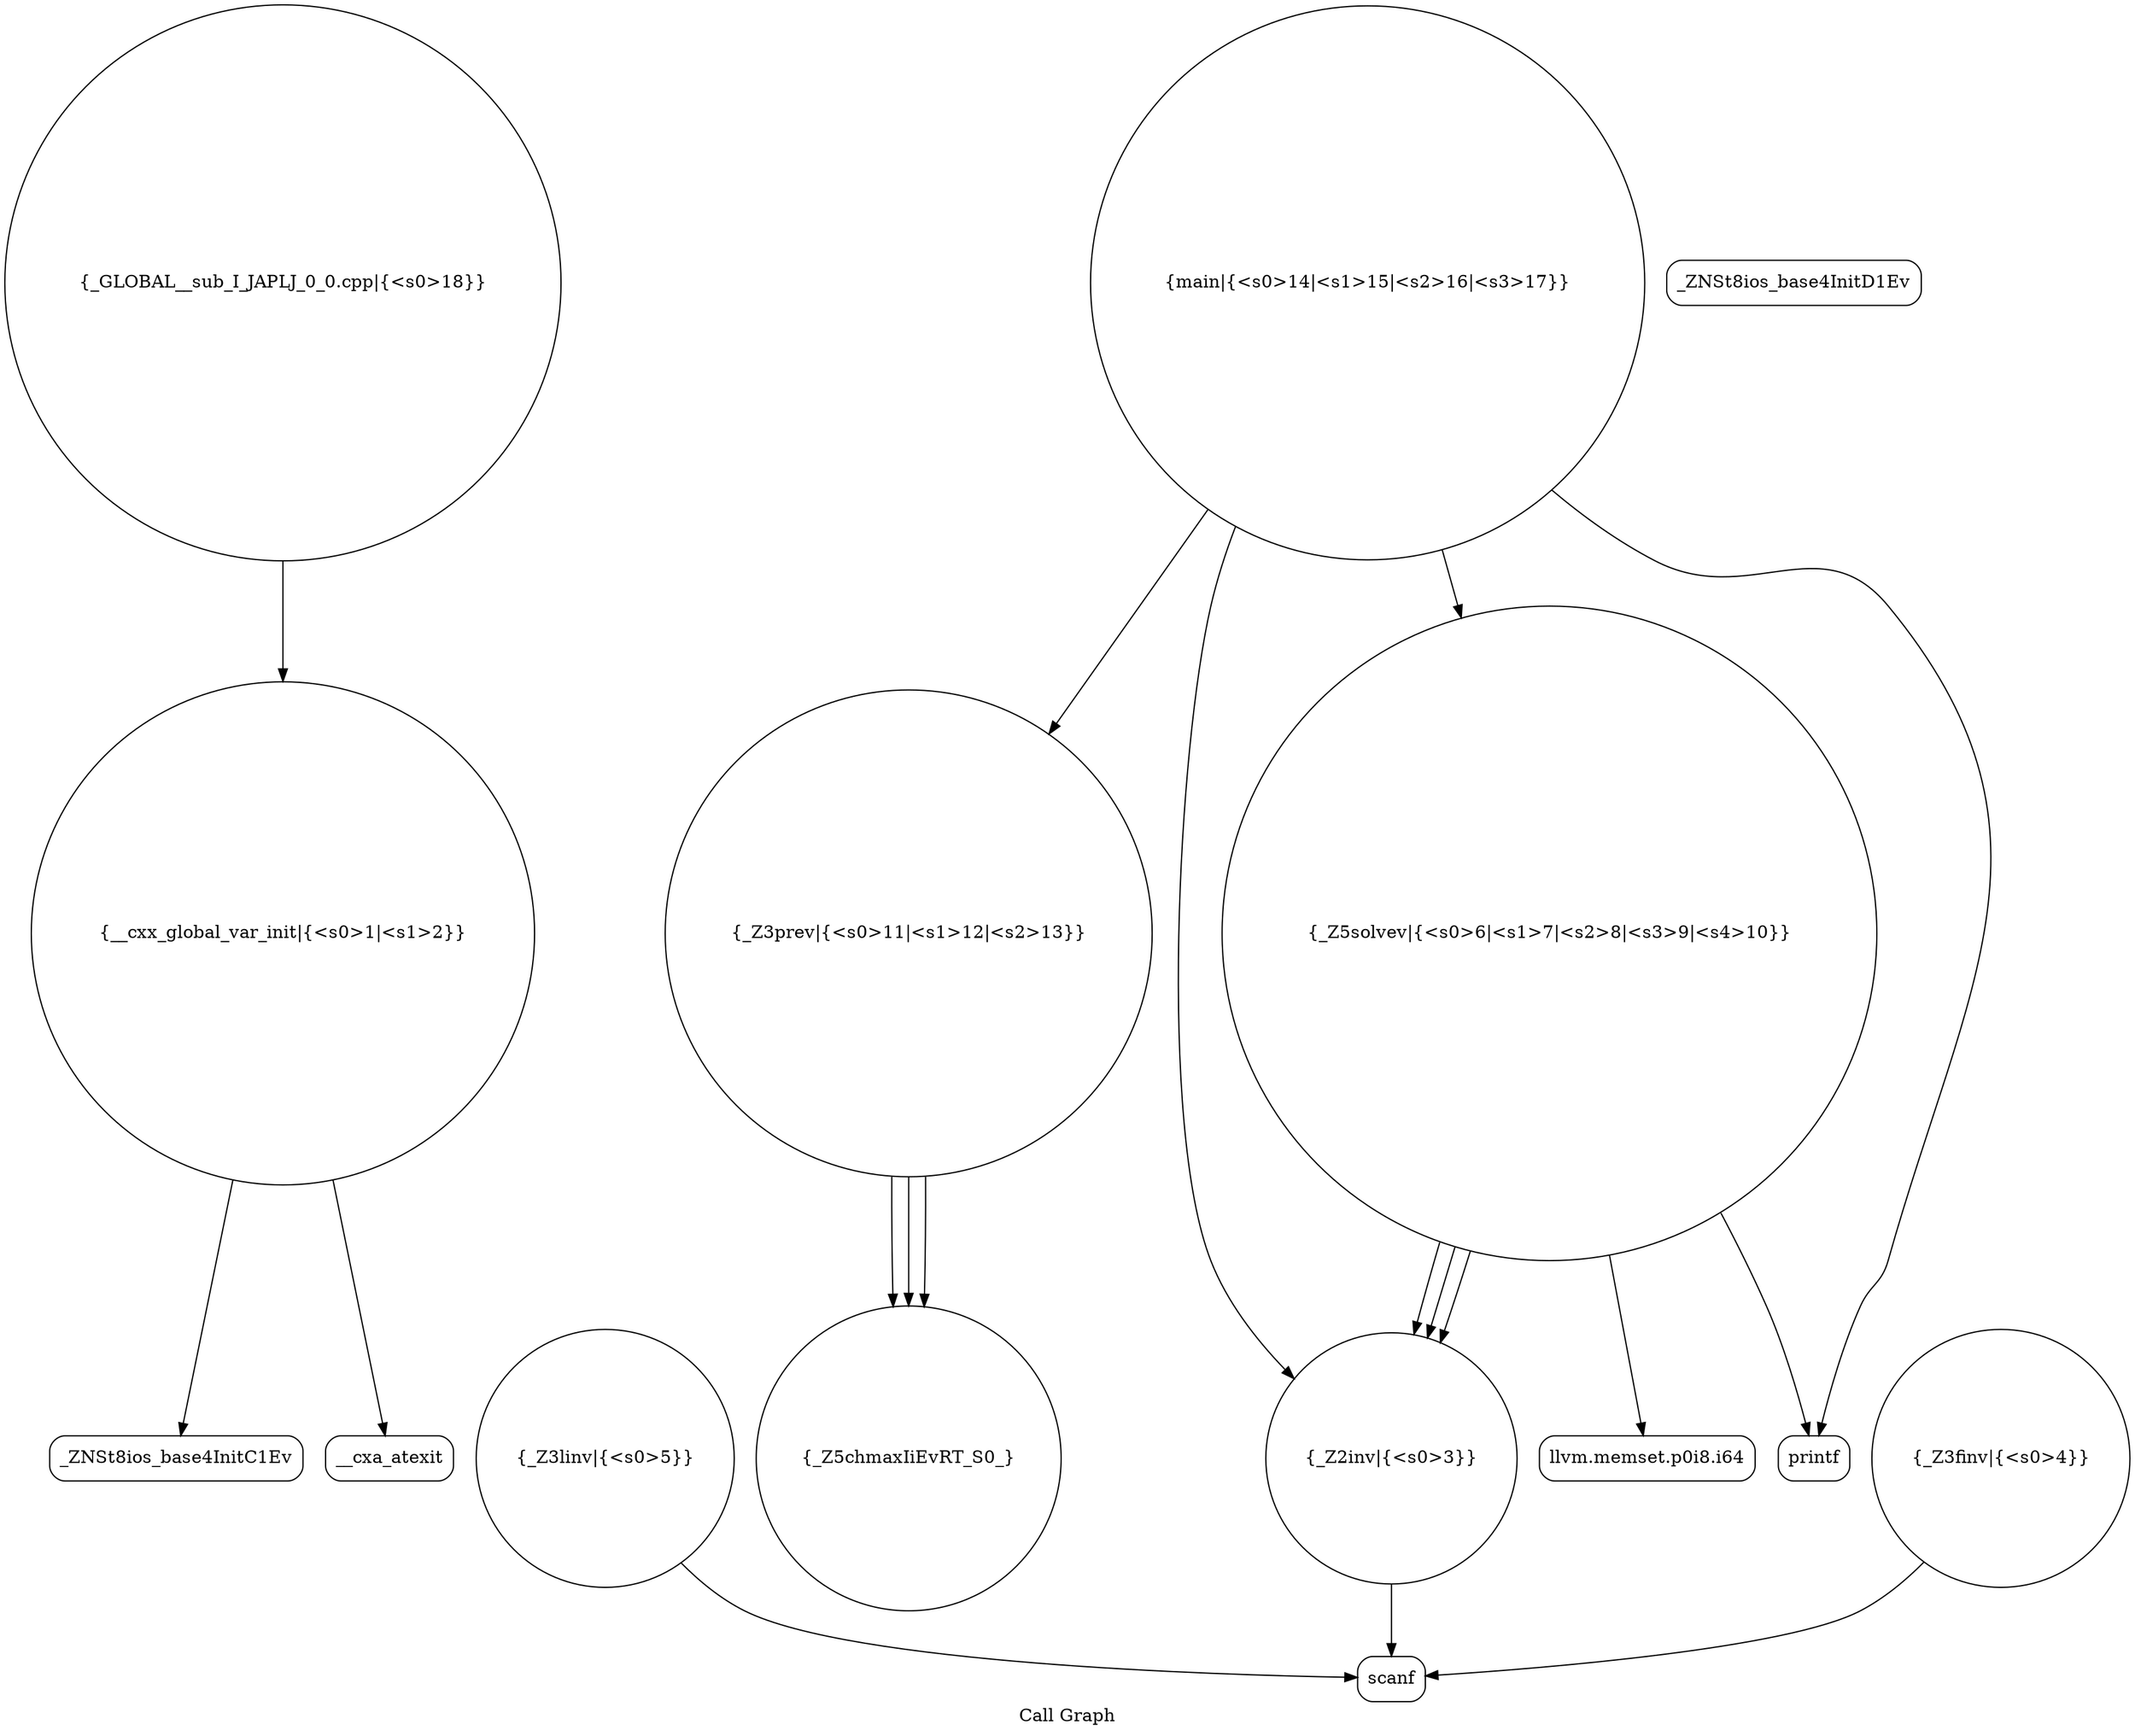 digraph "Call Graph" {
	label="Call Graph";

	Node0x564970f8aa00 [shape=record,shape=circle,label="{__cxx_global_var_init|{<s0>1|<s1>2}}"];
	Node0x564970f8aa00:s0 -> Node0x564970f8ae90[color=black];
	Node0x564970f8aa00:s1 -> Node0x564970f8af90[color=black];
	Node0x564970f8b190 [shape=record,shape=circle,label="{_Z3linv|{<s0>5}}"];
	Node0x564970f8b190:s0 -> Node0x564970f8b090[color=black];
	Node0x564970f8b510 [shape=record,shape=circle,label="{_GLOBAL__sub_I_JAPLJ_0_0.cpp|{<s0>18}}"];
	Node0x564970f8b510:s0 -> Node0x564970f8aa00[color=black];
	Node0x564970f8af10 [shape=record,shape=Mrecord,label="{_ZNSt8ios_base4InitD1Ev}"];
	Node0x564970f8b290 [shape=record,shape=Mrecord,label="{llvm.memset.p0i8.i64}"];
	Node0x564970f8b010 [shape=record,shape=circle,label="{_Z2inv|{<s0>3}}"];
	Node0x564970f8b010:s0 -> Node0x564970f8b090[color=black];
	Node0x564970f8b390 [shape=record,shape=circle,label="{_Z3prev|{<s0>11|<s1>12|<s2>13}}"];
	Node0x564970f8b390:s0 -> Node0x564970f8b410[color=black];
	Node0x564970f8b390:s1 -> Node0x564970f8b410[color=black];
	Node0x564970f8b390:s2 -> Node0x564970f8b410[color=black];
	Node0x564970f8b110 [shape=record,shape=circle,label="{_Z3finv|{<s0>4}}"];
	Node0x564970f8b110:s0 -> Node0x564970f8b090[color=black];
	Node0x564970f8b490 [shape=record,shape=circle,label="{main|{<s0>14|<s1>15|<s2>16|<s3>17}}"];
	Node0x564970f8b490:s0 -> Node0x564970f8b010[color=black];
	Node0x564970f8b490:s1 -> Node0x564970f8b390[color=black];
	Node0x564970f8b490:s2 -> Node0x564970f8b310[color=black];
	Node0x564970f8b490:s3 -> Node0x564970f8b210[color=black];
	Node0x564970f8ae90 [shape=record,shape=Mrecord,label="{_ZNSt8ios_base4InitC1Ev}"];
	Node0x564970f8b210 [shape=record,shape=circle,label="{_Z5solvev|{<s0>6|<s1>7|<s2>8|<s3>9|<s4>10}}"];
	Node0x564970f8b210:s0 -> Node0x564970f8b010[color=black];
	Node0x564970f8b210:s1 -> Node0x564970f8b010[color=black];
	Node0x564970f8b210:s2 -> Node0x564970f8b290[color=black];
	Node0x564970f8b210:s3 -> Node0x564970f8b010[color=black];
	Node0x564970f8b210:s4 -> Node0x564970f8b310[color=black];
	Node0x564970f8af90 [shape=record,shape=Mrecord,label="{__cxa_atexit}"];
	Node0x564970f8b310 [shape=record,shape=Mrecord,label="{printf}"];
	Node0x564970f8b090 [shape=record,shape=Mrecord,label="{scanf}"];
	Node0x564970f8b410 [shape=record,shape=circle,label="{_Z5chmaxIiEvRT_S0_}"];
}
